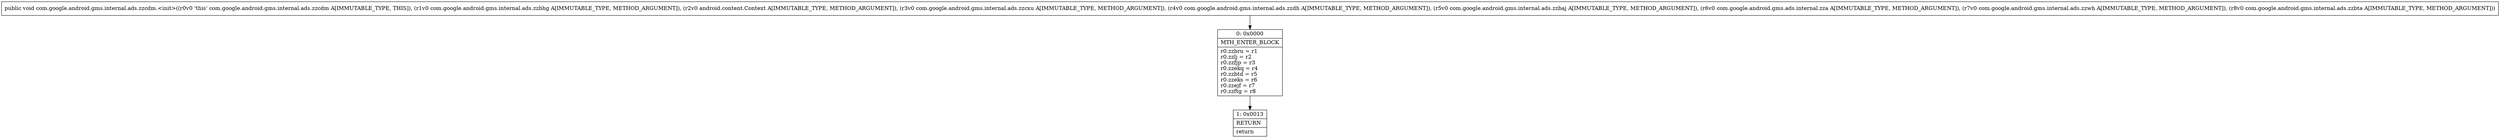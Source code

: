 digraph "CFG forcom.google.android.gms.internal.ads.zzcdm.\<init\>(Lcom\/google\/android\/gms\/internal\/ads\/zzbhg;Landroid\/content\/Context;Lcom\/google\/android\/gms\/internal\/ads\/zzcxu;Lcom\/google\/android\/gms\/internal\/ads\/zzdh;Lcom\/google\/android\/gms\/internal\/ads\/zzbaj;Lcom\/google\/android\/gms\/ads\/internal\/zza;Lcom\/google\/android\/gms\/internal\/ads\/zzwh;Lcom\/google\/android\/gms\/internal\/ads\/zzbta;)V" {
Node_0 [shape=record,label="{0\:\ 0x0000|MTH_ENTER_BLOCK\l|r0.zzbru = r1\lr0.zzlj = r2\lr0.zzfjp = r3\lr0.zzekq = r4\lr0.zzbtd = r5\lr0.zzeks = r6\lr0.zzejf = r7\lr0.zzftg = r8\l}"];
Node_1 [shape=record,label="{1\:\ 0x0013|RETURN\l|return\l}"];
MethodNode[shape=record,label="{public void com.google.android.gms.internal.ads.zzcdm.\<init\>((r0v0 'this' com.google.android.gms.internal.ads.zzcdm A[IMMUTABLE_TYPE, THIS]), (r1v0 com.google.android.gms.internal.ads.zzbhg A[IMMUTABLE_TYPE, METHOD_ARGUMENT]), (r2v0 android.content.Context A[IMMUTABLE_TYPE, METHOD_ARGUMENT]), (r3v0 com.google.android.gms.internal.ads.zzcxu A[IMMUTABLE_TYPE, METHOD_ARGUMENT]), (r4v0 com.google.android.gms.internal.ads.zzdh A[IMMUTABLE_TYPE, METHOD_ARGUMENT]), (r5v0 com.google.android.gms.internal.ads.zzbaj A[IMMUTABLE_TYPE, METHOD_ARGUMENT]), (r6v0 com.google.android.gms.ads.internal.zza A[IMMUTABLE_TYPE, METHOD_ARGUMENT]), (r7v0 com.google.android.gms.internal.ads.zzwh A[IMMUTABLE_TYPE, METHOD_ARGUMENT]), (r8v0 com.google.android.gms.internal.ads.zzbta A[IMMUTABLE_TYPE, METHOD_ARGUMENT])) }"];
MethodNode -> Node_0;
Node_0 -> Node_1;
}


